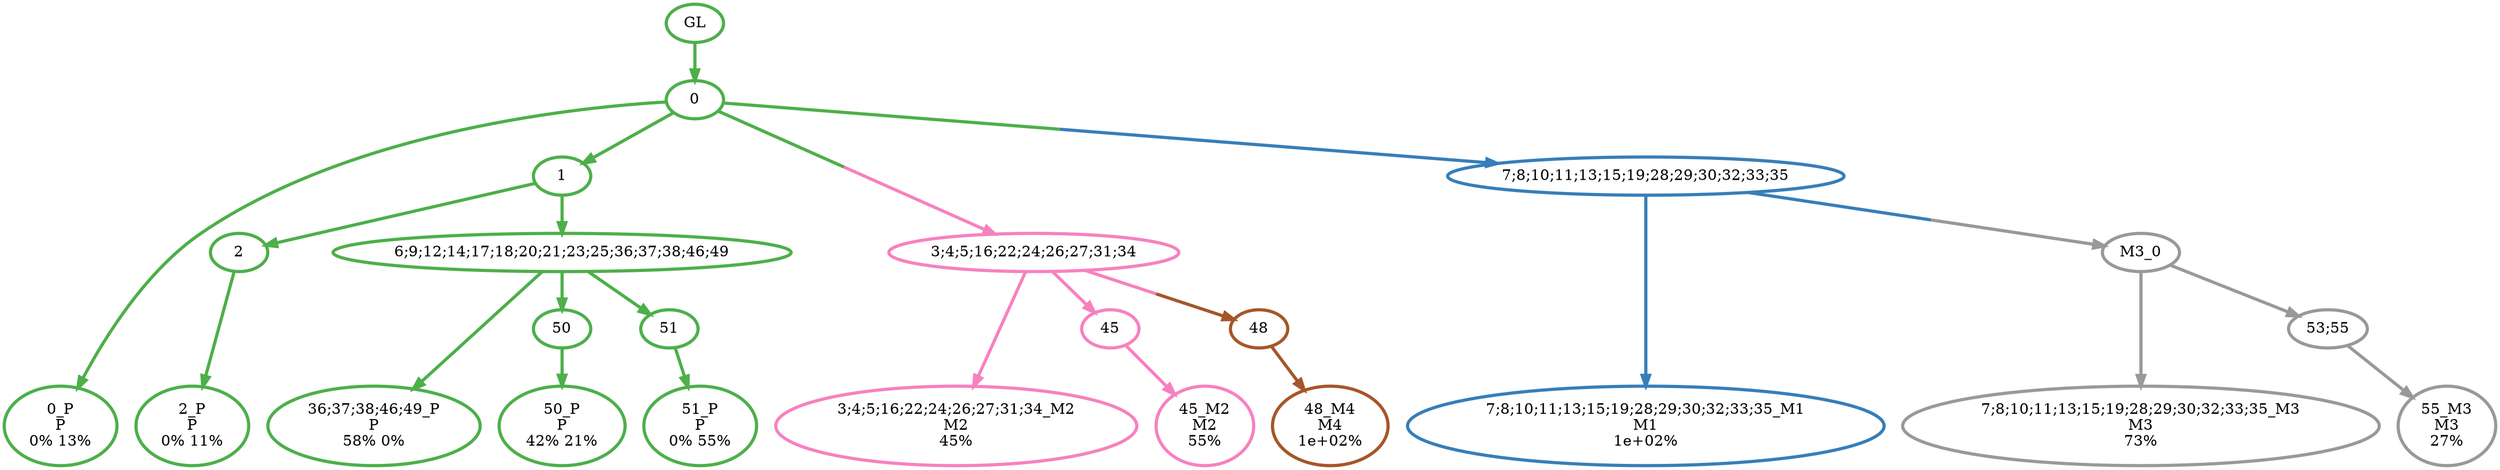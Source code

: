 digraph T {
	{
		rank=same
		21 [penwidth=3,colorscheme=set19,color=3,label="0_P\nP\n0% 13%"]
		18 [penwidth=3,colorscheme=set19,color=3,label="2_P\nP\n0% 11%"]
		16 [penwidth=3,colorscheme=set19,color=3,label="36;37;38;46;49_P\nP\n58% 0%"]
		14 [penwidth=3,colorscheme=set19,color=3,label="50_P\nP\n42% 21%"]
		12 [penwidth=3,colorscheme=set19,color=3,label="51_P\nP\n0% 55%"]
		11 [penwidth=3,colorscheme=set19,color=2,label="7;8;10;11;13;15;19;28;29;30;32;33;35_M1\nM1\n1e+02%"]
		10 [penwidth=3,colorscheme=set19,color=8,label="3;4;5;16;22;24;26;27;31;34_M2\nM2\n45%"]
		8 [penwidth=3,colorscheme=set19,color=8,label="45_M2\nM2\n55%"]
		7 [penwidth=3,colorscheme=set19,color=9,label="7;8;10;11;13;15;19;28;29;30;32;33;35_M3\nM3\n73%"]
		5 [penwidth=3,colorscheme=set19,color=9,label="55_M3\nM3\n27%"]
		4 [penwidth=3,colorscheme=set19,color=7,label="48_M4\nM4\n1e+02%"]
	}
	23 [penwidth=3,colorscheme=set19,color=3,label="GL"]
	22 [penwidth=3,colorscheme=set19,color=3,label="0"]
	20 [penwidth=3,colorscheme=set19,color=3,label="1"]
	19 [penwidth=3,colorscheme=set19,color=3,label="2"]
	17 [penwidth=3,colorscheme=set19,color=3,label="6;9;12;14;17;18;20;21;23;25;36;37;38;46;49"]
	15 [penwidth=3,colorscheme=set19,color=3,label="50"]
	13 [penwidth=3,colorscheme=set19,color=3,label="51"]
	9 [penwidth=3,colorscheme=set19,color=8,label="45"]
	6 [penwidth=3,colorscheme=set19,color=9,label="53;55"]
	3 [penwidth=3,colorscheme=set19,color=7,label="48"]
	2 [penwidth=3,colorscheme=set19,color=9,label="M3_0"]
	1 [penwidth=3,colorscheme=set19,color=8,label="3;4;5;16;22;24;26;27;31;34"]
	0 [penwidth=3,colorscheme=set19,color=2,label="7;8;10;11;13;15;19;28;29;30;32;33;35"]
	23 -> 22 [penwidth=3,colorscheme=set19,color=3]
	22 -> 21 [penwidth=3,colorscheme=set19,color=3]
	22 -> 20 [penwidth=3,colorscheme=set19,color=3]
	22 -> 1 [penwidth=3,colorscheme=set19,color="3;0.5:8"]
	22 -> 0 [penwidth=3,colorscheme=set19,color="3;0.5:2"]
	20 -> 19 [penwidth=3,colorscheme=set19,color=3]
	20 -> 17 [penwidth=3,colorscheme=set19,color=3]
	19 -> 18 [penwidth=3,colorscheme=set19,color=3]
	17 -> 16 [penwidth=3,colorscheme=set19,color=3]
	17 -> 15 [penwidth=3,colorscheme=set19,color=3]
	17 -> 13 [penwidth=3,colorscheme=set19,color=3]
	15 -> 14 [penwidth=3,colorscheme=set19,color=3]
	13 -> 12 [penwidth=3,colorscheme=set19,color=3]
	9 -> 8 [penwidth=3,colorscheme=set19,color=8]
	6 -> 5 [penwidth=3,colorscheme=set19,color=9]
	3 -> 4 [penwidth=3,colorscheme=set19,color=7]
	2 -> 7 [penwidth=3,colorscheme=set19,color=9]
	2 -> 6 [penwidth=3,colorscheme=set19,color=9]
	1 -> 10 [penwidth=3,colorscheme=set19,color=8]
	1 -> 9 [penwidth=3,colorscheme=set19,color=8]
	1 -> 3 [penwidth=3,colorscheme=set19,color="8;0.5:7"]
	0 -> 2 [penwidth=3,colorscheme=set19,color="2;0.5:9"]
	0 -> 11 [penwidth=3,colorscheme=set19,color=2]
}
